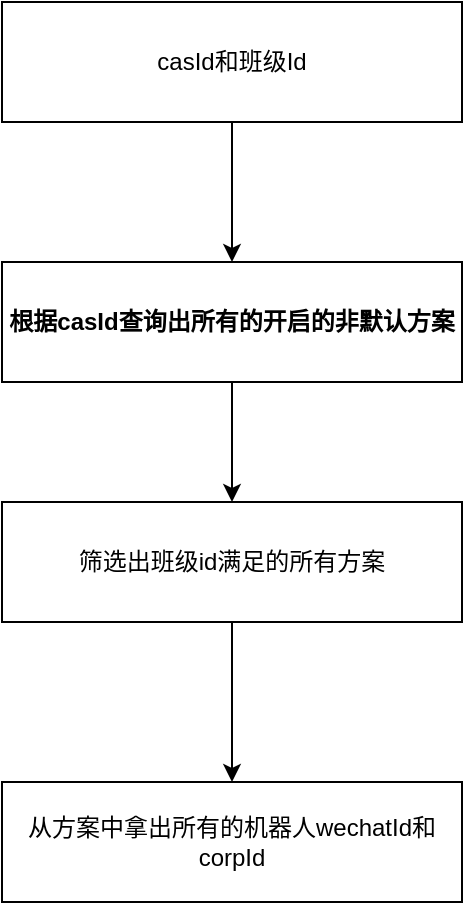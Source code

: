 <mxfile version="22.1.0" type="github">
  <diagram name="第 1 页" id="Iw9cASkohqiAJ521YkaM">
    <mxGraphModel dx="1207" dy="618" grid="1" gridSize="10" guides="1" tooltips="1" connect="1" arrows="1" fold="1" page="1" pageScale="1" pageWidth="827" pageHeight="1169" math="0" shadow="0">
      <root>
        <mxCell id="0" />
        <mxCell id="1" parent="0" />
        <mxCell id="J2wshSRUC31xHXkuv1J5-1" value="" style="edgeStyle=orthogonalEdgeStyle;rounded=0;orthogonalLoop=1;jettySize=auto;html=1;" edge="1" parent="1" source="J2wshSRUC31xHXkuv1J5-5" target="J2wshSRUC31xHXkuv1J5-9">
          <mxGeometry relative="1" as="geometry" />
        </mxCell>
        <mxCell id="J2wshSRUC31xHXkuv1J5-5" value="&lt;b&gt;根据casId查询出所有的开启的非默认方案&lt;/b&gt;" style="rounded=0;whiteSpace=wrap;html=1;" vertex="1" parent="1">
          <mxGeometry x="350" y="400" width="230" height="60" as="geometry" />
        </mxCell>
        <mxCell id="J2wshSRUC31xHXkuv1J5-6" value="" style="edgeStyle=orthogonalEdgeStyle;rounded=0;orthogonalLoop=1;jettySize=auto;html=1;" edge="1" parent="1" source="J2wshSRUC31xHXkuv1J5-7" target="J2wshSRUC31xHXkuv1J5-5">
          <mxGeometry relative="1" as="geometry" />
        </mxCell>
        <mxCell id="J2wshSRUC31xHXkuv1J5-7" value="casId和班级Id" style="rounded=0;whiteSpace=wrap;html=1;" vertex="1" parent="1">
          <mxGeometry x="350" y="270" width="230" height="60" as="geometry" />
        </mxCell>
        <mxCell id="J2wshSRUC31xHXkuv1J5-8" value="" style="edgeStyle=orthogonalEdgeStyle;rounded=0;orthogonalLoop=1;jettySize=auto;html=1;" edge="1" parent="1" source="J2wshSRUC31xHXkuv1J5-9" target="J2wshSRUC31xHXkuv1J5-16">
          <mxGeometry relative="1" as="geometry" />
        </mxCell>
        <mxCell id="J2wshSRUC31xHXkuv1J5-9" value="筛选出班级id满足的所有方案" style="rounded=0;whiteSpace=wrap;html=1;" vertex="1" parent="1">
          <mxGeometry x="350" y="520" width="230" height="60" as="geometry" />
        </mxCell>
        <mxCell id="J2wshSRUC31xHXkuv1J5-16" value="从方案中拿出所有的机器人wechatId和corpId" style="rounded=0;whiteSpace=wrap;html=1;" vertex="1" parent="1">
          <mxGeometry x="350" y="660" width="230" height="60" as="geometry" />
        </mxCell>
      </root>
    </mxGraphModel>
  </diagram>
</mxfile>
